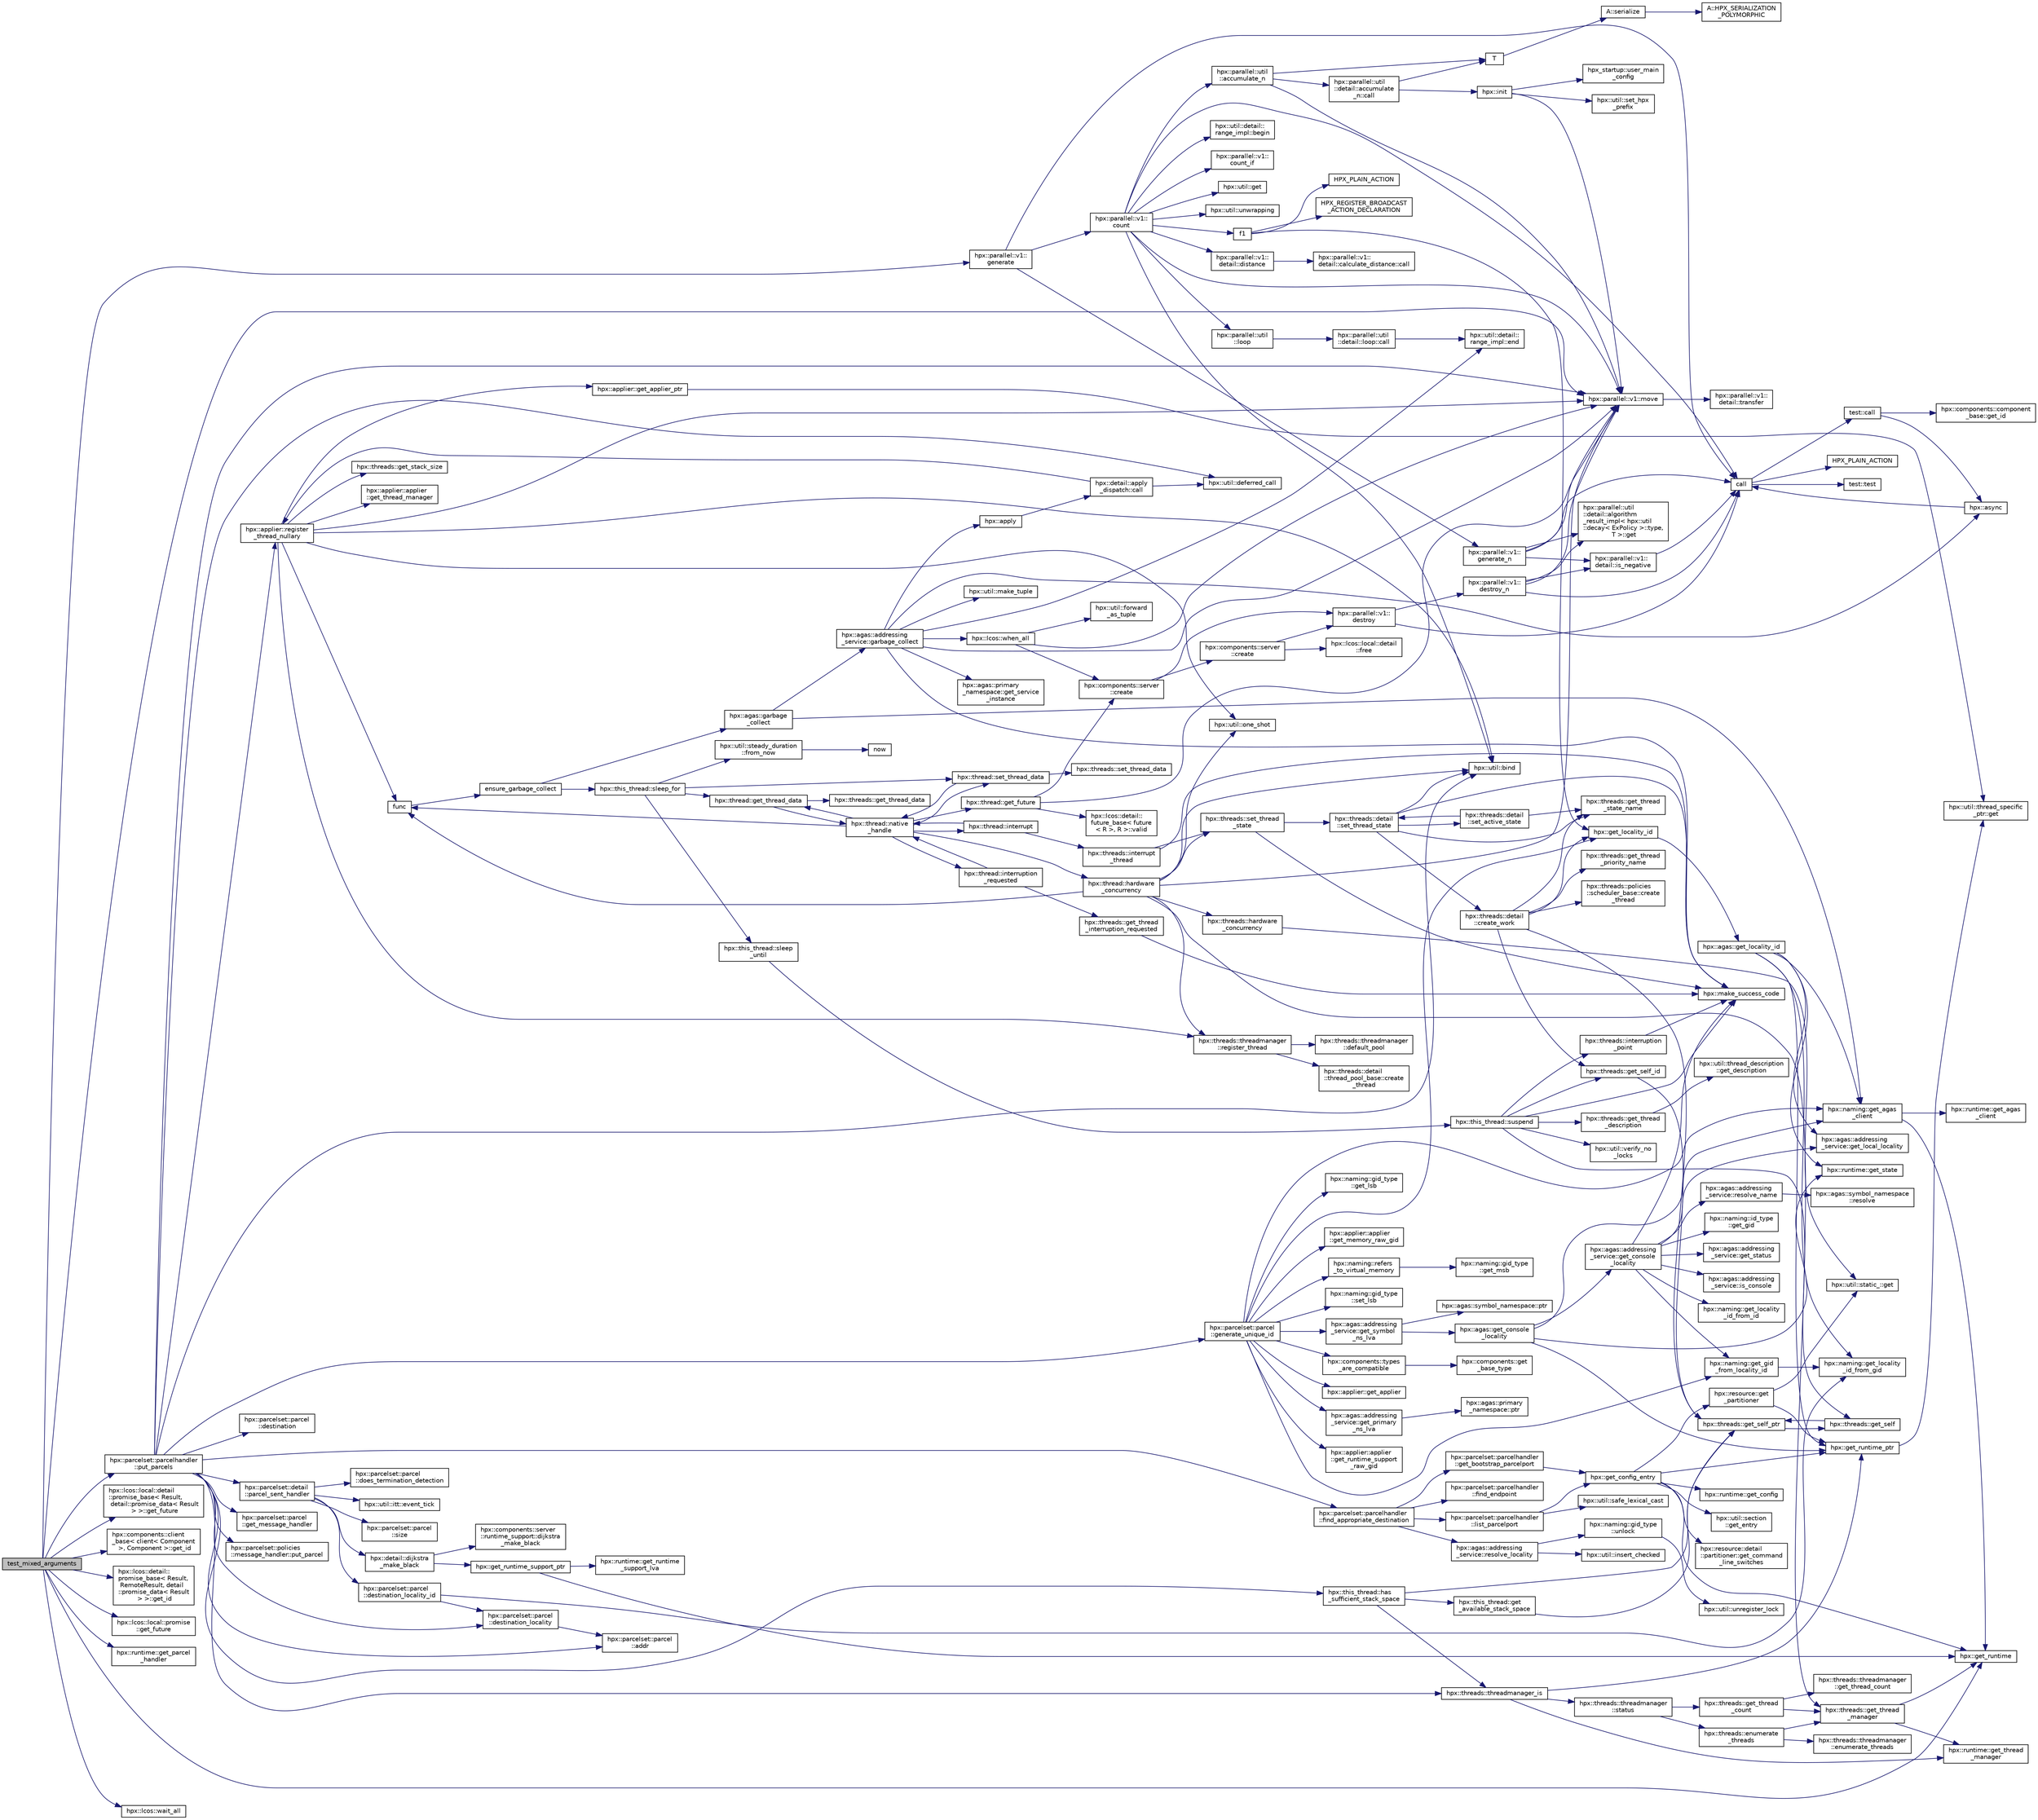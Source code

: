 digraph "test_mixed_arguments"
{
  edge [fontname="Helvetica",fontsize="10",labelfontname="Helvetica",labelfontsize="10"];
  node [fontname="Helvetica",fontsize="10",shape=record];
  rankdir="LR";
  Node399 [label="test_mixed_arguments",height=0.2,width=0.4,color="black", fillcolor="grey75", style="filled", fontcolor="black"];
  Node399 -> Node400 [color="midnightblue",fontsize="10",style="solid",fontname="Helvetica"];
  Node400 [label="hpx::parallel::v1::\lgenerate",height=0.2,width=0.4,color="black", fillcolor="white", style="filled",URL="$db/db9/namespacehpx_1_1parallel_1_1v1.html#a1f74f2be2954d6fbd8278df5fedb946a"];
  Node400 -> Node401 [color="midnightblue",fontsize="10",style="solid",fontname="Helvetica"];
  Node401 [label="hpx::parallel::v1::\lgenerate_n",height=0.2,width=0.4,color="black", fillcolor="white", style="filled",URL="$db/db9/namespacehpx_1_1parallel_1_1v1.html#a9fd6a170d9742750007e88805764ec8a"];
  Node401 -> Node402 [color="midnightblue",fontsize="10",style="solid",fontname="Helvetica"];
  Node402 [label="hpx::parallel::v1::\ldetail::is_negative",height=0.2,width=0.4,color="black", fillcolor="white", style="filled",URL="$d2/ddd/namespacehpx_1_1parallel_1_1v1_1_1detail.html#adf2e40fc4b20ad0fd442ee3118a4d527"];
  Node402 -> Node403 [color="midnightblue",fontsize="10",style="solid",fontname="Helvetica"];
  Node403 [label="call",height=0.2,width=0.4,color="black", fillcolor="white", style="filled",URL="$d2/d67/promise__1620_8cpp.html#a58357f0b82bc761e1d0b9091ed563a70"];
  Node403 -> Node404 [color="midnightblue",fontsize="10",style="solid",fontname="Helvetica"];
  Node404 [label="test::test",height=0.2,width=0.4,color="black", fillcolor="white", style="filled",URL="$d8/d89/structtest.html#ab42d5ece712d716b04cb3f686f297a26"];
  Node403 -> Node405 [color="midnightblue",fontsize="10",style="solid",fontname="Helvetica"];
  Node405 [label="HPX_PLAIN_ACTION",height=0.2,width=0.4,color="black", fillcolor="white", style="filled",URL="$d2/d67/promise__1620_8cpp.html#ab96aab827a4b1fcaf66cfe0ba83fef23"];
  Node403 -> Node406 [color="midnightblue",fontsize="10",style="solid",fontname="Helvetica"];
  Node406 [label="test::call",height=0.2,width=0.4,color="black", fillcolor="white", style="filled",URL="$d8/d89/structtest.html#aeb29e7ed6518b9426ccf1344c52620ae"];
  Node406 -> Node407 [color="midnightblue",fontsize="10",style="solid",fontname="Helvetica"];
  Node407 [label="hpx::async",height=0.2,width=0.4,color="black", fillcolor="white", style="filled",URL="$d8/d83/namespacehpx.html#acb7d8e37b73b823956ce144f9a57eaa4"];
  Node407 -> Node403 [color="midnightblue",fontsize="10",style="solid",fontname="Helvetica"];
  Node406 -> Node408 [color="midnightblue",fontsize="10",style="solid",fontname="Helvetica"];
  Node408 [label="hpx::components::component\l_base::get_id",height=0.2,width=0.4,color="black", fillcolor="white", style="filled",URL="$d2/de6/classhpx_1_1components_1_1component__base.html#a4c8fd93514039bdf01c48d66d82b19cd"];
  Node401 -> Node409 [color="midnightblue",fontsize="10",style="solid",fontname="Helvetica"];
  Node409 [label="hpx::parallel::util\l::detail::algorithm\l_result_impl\< hpx::util\l::decay\< ExPolicy \>::type,\l T \>::get",height=0.2,width=0.4,color="black", fillcolor="white", style="filled",URL="$d2/d42/structhpx_1_1parallel_1_1util_1_1detail_1_1algorithm__result__impl.html#ab5b051e8ec74eff5e0e62fd63f5d377e"];
  Node401 -> Node410 [color="midnightblue",fontsize="10",style="solid",fontname="Helvetica"];
  Node410 [label="hpx::parallel::v1::move",height=0.2,width=0.4,color="black", fillcolor="white", style="filled",URL="$db/db9/namespacehpx_1_1parallel_1_1v1.html#aa7c4ede081ce786c9d1eb1adff495cfc"];
  Node410 -> Node411 [color="midnightblue",fontsize="10",style="solid",fontname="Helvetica"];
  Node411 [label="hpx::parallel::v1::\ldetail::transfer",height=0.2,width=0.4,color="black", fillcolor="white", style="filled",URL="$d2/ddd/namespacehpx_1_1parallel_1_1v1_1_1detail.html#ab1b56a05e1885ca7cc7ffa1804dd2f3c"];
  Node401 -> Node403 [color="midnightblue",fontsize="10",style="solid",fontname="Helvetica"];
  Node400 -> Node412 [color="midnightblue",fontsize="10",style="solid",fontname="Helvetica"];
  Node412 [label="hpx::parallel::v1::\lcount",height=0.2,width=0.4,color="black", fillcolor="white", style="filled",URL="$db/db9/namespacehpx_1_1parallel_1_1v1.html#a19d058114a2bd44801aab4176b188e23"];
  Node412 -> Node413 [color="midnightblue",fontsize="10",style="solid",fontname="Helvetica"];
  Node413 [label="hpx::parallel::v1::\lcount_if",height=0.2,width=0.4,color="black", fillcolor="white", style="filled",URL="$db/db9/namespacehpx_1_1parallel_1_1v1.html#ad836ff017ec208c2d6388a9b47b05ce0"];
  Node412 -> Node414 [color="midnightblue",fontsize="10",style="solid",fontname="Helvetica"];
  Node414 [label="f1",height=0.2,width=0.4,color="black", fillcolor="white", style="filled",URL="$d8/d8b/broadcast_8cpp.html#a1751fbd41f2529b84514a9dbd767959a"];
  Node414 -> Node415 [color="midnightblue",fontsize="10",style="solid",fontname="Helvetica"];
  Node415 [label="hpx::get_locality_id",height=0.2,width=0.4,color="black", fillcolor="white", style="filled",URL="$d8/d83/namespacehpx.html#a158d7c54a657bb364c1704033010697b",tooltip="Return the number of the locality this function is being called from. "];
  Node415 -> Node416 [color="midnightblue",fontsize="10",style="solid",fontname="Helvetica"];
  Node416 [label="hpx::agas::get_locality_id",height=0.2,width=0.4,color="black", fillcolor="white", style="filled",URL="$dc/d54/namespacehpx_1_1agas.html#a491cc2ddecdf0f1a9129900caa6a4d3e"];
  Node416 -> Node417 [color="midnightblue",fontsize="10",style="solid",fontname="Helvetica"];
  Node417 [label="hpx::get_runtime_ptr",height=0.2,width=0.4,color="black", fillcolor="white", style="filled",URL="$d8/d83/namespacehpx.html#af29daf2bb3e01b4d6495a1742b6cce64"];
  Node417 -> Node418 [color="midnightblue",fontsize="10",style="solid",fontname="Helvetica"];
  Node418 [label="hpx::util::thread_specific\l_ptr::get",height=0.2,width=0.4,color="black", fillcolor="white", style="filled",URL="$d4/d4c/structhpx_1_1util_1_1thread__specific__ptr.html#a3b27d8520710478aa41d1f74206bdba9"];
  Node416 -> Node419 [color="midnightblue",fontsize="10",style="solid",fontname="Helvetica"];
  Node419 [label="hpx::runtime::get_state",height=0.2,width=0.4,color="black", fillcolor="white", style="filled",URL="$d0/d7b/classhpx_1_1runtime.html#ab405f80e060dac95d624520f38b0524c"];
  Node416 -> Node420 [color="midnightblue",fontsize="10",style="solid",fontname="Helvetica"];
  Node420 [label="hpx::naming::get_agas\l_client",height=0.2,width=0.4,color="black", fillcolor="white", style="filled",URL="$d4/dc9/namespacehpx_1_1naming.html#a0408fffd5d34b620712a801b0ae3b032"];
  Node420 -> Node421 [color="midnightblue",fontsize="10",style="solid",fontname="Helvetica"];
  Node421 [label="hpx::get_runtime",height=0.2,width=0.4,color="black", fillcolor="white", style="filled",URL="$d8/d83/namespacehpx.html#aef902cc6c7dd3b9fbadf34d1e850a070"];
  Node420 -> Node422 [color="midnightblue",fontsize="10",style="solid",fontname="Helvetica"];
  Node422 [label="hpx::runtime::get_agas\l_client",height=0.2,width=0.4,color="black", fillcolor="white", style="filled",URL="$d0/d7b/classhpx_1_1runtime.html#aeb5dddd30d6b9861669af8ad44d1a96a"];
  Node416 -> Node423 [color="midnightblue",fontsize="10",style="solid",fontname="Helvetica"];
  Node423 [label="hpx::agas::addressing\l_service::get_local_locality",height=0.2,width=0.4,color="black", fillcolor="white", style="filled",URL="$db/d58/structhpx_1_1agas_1_1addressing__service.html#ab52c19a37c2a7a006c6c15f90ad0539c"];
  Node416 -> Node424 [color="midnightblue",fontsize="10",style="solid",fontname="Helvetica"];
  Node424 [label="hpx::naming::get_locality\l_id_from_gid",height=0.2,width=0.4,color="black", fillcolor="white", style="filled",URL="$d4/dc9/namespacehpx_1_1naming.html#a7fd43037784560bd04fda9b49e33529f"];
  Node414 -> Node425 [color="midnightblue",fontsize="10",style="solid",fontname="Helvetica"];
  Node425 [label="HPX_PLAIN_ACTION",height=0.2,width=0.4,color="black", fillcolor="white", style="filled",URL="$d8/d8b/broadcast_8cpp.html#a19685a0394ce6a99351f7a679f6eeefc"];
  Node414 -> Node426 [color="midnightblue",fontsize="10",style="solid",fontname="Helvetica"];
  Node426 [label="HPX_REGISTER_BROADCAST\l_ACTION_DECLARATION",height=0.2,width=0.4,color="black", fillcolor="white", style="filled",URL="$d7/d38/addressing__service_8cpp.html#a573d764d9cb34eec46a4bdffcf07875f"];
  Node412 -> Node427 [color="midnightblue",fontsize="10",style="solid",fontname="Helvetica"];
  Node427 [label="hpx::parallel::util\l::loop",height=0.2,width=0.4,color="black", fillcolor="white", style="filled",URL="$df/dc6/namespacehpx_1_1parallel_1_1util.html#a3f434e00f42929aac85debb8c5782213"];
  Node427 -> Node428 [color="midnightblue",fontsize="10",style="solid",fontname="Helvetica"];
  Node428 [label="hpx::parallel::util\l::detail::loop::call",height=0.2,width=0.4,color="black", fillcolor="white", style="filled",URL="$da/d06/structhpx_1_1parallel_1_1util_1_1detail_1_1loop.html#a5c5e8dbda782f09cdb7bc2509e3bf09e"];
  Node428 -> Node429 [color="midnightblue",fontsize="10",style="solid",fontname="Helvetica"];
  Node429 [label="hpx::util::detail::\lrange_impl::end",height=0.2,width=0.4,color="black", fillcolor="white", style="filled",URL="$d4/d4a/namespacehpx_1_1util_1_1detail_1_1range__impl.html#afb2ea48b0902f52ee4d8b764807b4316"];
  Node412 -> Node430 [color="midnightblue",fontsize="10",style="solid",fontname="Helvetica"];
  Node430 [label="hpx::util::bind",height=0.2,width=0.4,color="black", fillcolor="white", style="filled",URL="$df/dad/namespacehpx_1_1util.html#ad844caedf82a0173d6909d910c3e48c6"];
  Node412 -> Node410 [color="midnightblue",fontsize="10",style="solid",fontname="Helvetica"];
  Node412 -> Node431 [color="midnightblue",fontsize="10",style="solid",fontname="Helvetica"];
  Node431 [label="hpx::util::get",height=0.2,width=0.4,color="black", fillcolor="white", style="filled",URL="$df/dad/namespacehpx_1_1util.html#a5cbd3c41f03f4d4acaedaa4777e3cc02"];
  Node412 -> Node403 [color="midnightblue",fontsize="10",style="solid",fontname="Helvetica"];
  Node412 -> Node432 [color="midnightblue",fontsize="10",style="solid",fontname="Helvetica"];
  Node432 [label="hpx::parallel::v1::\ldetail::distance",height=0.2,width=0.4,color="black", fillcolor="white", style="filled",URL="$d2/ddd/namespacehpx_1_1parallel_1_1v1_1_1detail.html#a6bea3c6a5f470cad11f27ee6bab4a33f"];
  Node432 -> Node433 [color="midnightblue",fontsize="10",style="solid",fontname="Helvetica"];
  Node433 [label="hpx::parallel::v1::\ldetail::calculate_distance::call",height=0.2,width=0.4,color="black", fillcolor="white", style="filled",URL="$db/dfa/structhpx_1_1parallel_1_1v1_1_1detail_1_1calculate__distance.html#a950a6627830a7d019ac0e734b0a447bf"];
  Node412 -> Node434 [color="midnightblue",fontsize="10",style="solid",fontname="Helvetica"];
  Node434 [label="hpx::util::unwrapping",height=0.2,width=0.4,color="black", fillcolor="white", style="filled",URL="$df/dad/namespacehpx_1_1util.html#a7529d9ac687684c33403cdd1f9cef8e4"];
  Node412 -> Node435 [color="midnightblue",fontsize="10",style="solid",fontname="Helvetica"];
  Node435 [label="hpx::parallel::util\l::accumulate_n",height=0.2,width=0.4,color="black", fillcolor="white", style="filled",URL="$df/dc6/namespacehpx_1_1parallel_1_1util.html#af19f9a2722f97c2247ea5d0dbb5e2d25"];
  Node435 -> Node436 [color="midnightblue",fontsize="10",style="solid",fontname="Helvetica"];
  Node436 [label="hpx::parallel::util\l::detail::accumulate\l_n::call",height=0.2,width=0.4,color="black", fillcolor="white", style="filled",URL="$d8/d3b/structhpx_1_1parallel_1_1util_1_1detail_1_1accumulate__n.html#a765aceb8ab313fc92f7c4aaf70ccca8f"];
  Node436 -> Node437 [color="midnightblue",fontsize="10",style="solid",fontname="Helvetica"];
  Node437 [label="hpx::init",height=0.2,width=0.4,color="black", fillcolor="white", style="filled",URL="$d8/d83/namespacehpx.html#a3c694ea960b47c56b33351ba16e3d76b",tooltip="Main entry point for launching the HPX runtime system. "];
  Node437 -> Node438 [color="midnightblue",fontsize="10",style="solid",fontname="Helvetica"];
  Node438 [label="hpx::util::set_hpx\l_prefix",height=0.2,width=0.4,color="black", fillcolor="white", style="filled",URL="$df/dad/namespacehpx_1_1util.html#ae40a23c1ba0a48d9304dcf717a95793e"];
  Node437 -> Node439 [color="midnightblue",fontsize="10",style="solid",fontname="Helvetica"];
  Node439 [label="hpx_startup::user_main\l_config",height=0.2,width=0.4,color="black", fillcolor="white", style="filled",URL="$d3/dd2/namespacehpx__startup.html#aaac571d88bd3912a4225a23eb3261637"];
  Node437 -> Node410 [color="midnightblue",fontsize="10",style="solid",fontname="Helvetica"];
  Node436 -> Node440 [color="midnightblue",fontsize="10",style="solid",fontname="Helvetica"];
  Node440 [label="T",height=0.2,width=0.4,color="black", fillcolor="white", style="filled",URL="$db/d33/polymorphic__semiintrusive__template_8cpp.html#ad187658f9cb91c1312b39ae7e896f1ea"];
  Node440 -> Node441 [color="midnightblue",fontsize="10",style="solid",fontname="Helvetica"];
  Node441 [label="A::serialize",height=0.2,width=0.4,color="black", fillcolor="white", style="filled",URL="$d7/da0/struct_a.html#a5f5c287cf471e274ed9dda0da1592212"];
  Node441 -> Node442 [color="midnightblue",fontsize="10",style="solid",fontname="Helvetica"];
  Node442 [label="A::HPX_SERIALIZATION\l_POLYMORPHIC",height=0.2,width=0.4,color="black", fillcolor="white", style="filled",URL="$d7/da0/struct_a.html#ada978cc156cebbafddb1f3aa4c01918c"];
  Node435 -> Node410 [color="midnightblue",fontsize="10",style="solid",fontname="Helvetica"];
  Node435 -> Node440 [color="midnightblue",fontsize="10",style="solid",fontname="Helvetica"];
  Node412 -> Node443 [color="midnightblue",fontsize="10",style="solid",fontname="Helvetica"];
  Node443 [label="hpx::util::detail::\lrange_impl::begin",height=0.2,width=0.4,color="black", fillcolor="white", style="filled",URL="$d4/d4a/namespacehpx_1_1util_1_1detail_1_1range__impl.html#a31e165df2b865cdd961f35ce938db41a"];
  Node400 -> Node403 [color="midnightblue",fontsize="10",style="solid",fontname="Helvetica"];
  Node399 -> Node444 [color="midnightblue",fontsize="10",style="solid",fontname="Helvetica"];
  Node444 [label="hpx::lcos::local::detail\l::promise_base\< Result,\l detail::promise_data\< Result\l \> \>::get_future",height=0.2,width=0.4,color="black", fillcolor="white", style="filled",URL="$d5/da1/classhpx_1_1lcos_1_1local_1_1detail_1_1promise__base.html#a941a7057c3296a4c06ecbbb5032146a2"];
  Node399 -> Node445 [color="midnightblue",fontsize="10",style="solid",fontname="Helvetica"];
  Node445 [label="hpx::components::client\l_base\< client\< Component\l \>, Component \>::get_id",height=0.2,width=0.4,color="black", fillcolor="white", style="filled",URL="$d9/dad/classhpx_1_1components_1_1client__base.html#a0cdfe4b8fed578eb1ce34222c0f07b03"];
  Node399 -> Node446 [color="midnightblue",fontsize="10",style="solid",fontname="Helvetica"];
  Node446 [label="hpx::lcos::detail::\lpromise_base\< Result,\l RemoteResult, detail\l::promise_data\< Result\l \> \>::get_id",height=0.2,width=0.4,color="black", fillcolor="white", style="filled",URL="$d4/def/classhpx_1_1lcos_1_1detail_1_1promise__base.html#a2517464a9b53f71a7531c5cf75323ef5"];
  Node399 -> Node447 [color="midnightblue",fontsize="10",style="solid",fontname="Helvetica"];
  Node447 [label="hpx::lcos::local::promise\l::get_future",height=0.2,width=0.4,color="black", fillcolor="white", style="filled",URL="$d6/de4/classhpx_1_1lcos_1_1local_1_1promise.html#aee94596c23f090f136cf9a4d4838f44b"];
  Node399 -> Node410 [color="midnightblue",fontsize="10",style="solid",fontname="Helvetica"];
  Node399 -> Node421 [color="midnightblue",fontsize="10",style="solid",fontname="Helvetica"];
  Node399 -> Node448 [color="midnightblue",fontsize="10",style="solid",fontname="Helvetica"];
  Node448 [label="hpx::runtime::get_parcel\l_handler",height=0.2,width=0.4,color="black", fillcolor="white", style="filled",URL="$d0/d7b/classhpx_1_1runtime.html#aa3997c2fc929d3bb84bcb100b4b66e8d"];
  Node399 -> Node449 [color="midnightblue",fontsize="10",style="solid",fontname="Helvetica"];
  Node449 [label="hpx::parcelset::parcelhandler\l::put_parcels",height=0.2,width=0.4,color="black", fillcolor="white", style="filled",URL="$d4/d2f/classhpx_1_1parcelset_1_1parcelhandler.html#a32ef958ef057a82fe01c70df5da51c6a"];
  Node449 -> Node450 [color="midnightblue",fontsize="10",style="solid",fontname="Helvetica"];
  Node450 [label="hpx::this_thread::has\l_sufficient_stack_space",height=0.2,width=0.4,color="black", fillcolor="white", style="filled",URL="$d9/d52/namespacehpx_1_1this__thread.html#a84fe264361690c8b1a88964b8ebd4427"];
  Node450 -> Node451 [color="midnightblue",fontsize="10",style="solid",fontname="Helvetica"];
  Node451 [label="hpx::threads::get_self_ptr",height=0.2,width=0.4,color="black", fillcolor="white", style="filled",URL="$d7/d28/namespacehpx_1_1threads.html#a22877ae347ad884cde3a51397dad6c53"];
  Node451 -> Node452 [color="midnightblue",fontsize="10",style="solid",fontname="Helvetica"];
  Node452 [label="hpx::threads::get_self",height=0.2,width=0.4,color="black", fillcolor="white", style="filled",URL="$d7/d28/namespacehpx_1_1threads.html#a07daf4d6d29233f20d66d41ab7b5b8e8"];
  Node452 -> Node451 [color="midnightblue",fontsize="10",style="solid",fontname="Helvetica"];
  Node450 -> Node453 [color="midnightblue",fontsize="10",style="solid",fontname="Helvetica"];
  Node453 [label="hpx::this_thread::get\l_available_stack_space",height=0.2,width=0.4,color="black", fillcolor="white", style="filled",URL="$d9/d52/namespacehpx_1_1this__thread.html#a1d6a6513eb9f9da7e9dc28da7fb198ef"];
  Node453 -> Node451 [color="midnightblue",fontsize="10",style="solid",fontname="Helvetica"];
  Node450 -> Node454 [color="midnightblue",fontsize="10",style="solid",fontname="Helvetica"];
  Node454 [label="hpx::threads::threadmanager_is",height=0.2,width=0.4,color="black", fillcolor="white", style="filled",URL="$d7/d28/namespacehpx_1_1threads.html#a79ebd37a6bd090d20a14cc85df4b6f73"];
  Node454 -> Node417 [color="midnightblue",fontsize="10",style="solid",fontname="Helvetica"];
  Node454 -> Node455 [color="midnightblue",fontsize="10",style="solid",fontname="Helvetica"];
  Node455 [label="hpx::runtime::get_thread\l_manager",height=0.2,width=0.4,color="black", fillcolor="white", style="filled",URL="$d0/d7b/classhpx_1_1runtime.html#a865b12d57fcd44a8d3dda3e35414f563"];
  Node454 -> Node456 [color="midnightblue",fontsize="10",style="solid",fontname="Helvetica"];
  Node456 [label="hpx::threads::threadmanager\l::status",height=0.2,width=0.4,color="black", fillcolor="white", style="filled",URL="$d5/daa/classhpx_1_1threads_1_1threadmanager.html#ad356526186c9d3ebfd1677bea135141c",tooltip="Return whether the thread manager is still running This returns the \"minimal state\", i.e. the state of the least advanced thread pool. "];
  Node456 -> Node457 [color="midnightblue",fontsize="10",style="solid",fontname="Helvetica"];
  Node457 [label="hpx::threads::get_thread\l_count",height=0.2,width=0.4,color="black", fillcolor="white", style="filled",URL="$d7/d28/namespacehpx_1_1threads.html#ae2b675b9517381442c7201c041033680"];
  Node457 -> Node458 [color="midnightblue",fontsize="10",style="solid",fontname="Helvetica"];
  Node458 [label="hpx::threads::get_thread\l_manager",height=0.2,width=0.4,color="black", fillcolor="white", style="filled",URL="$d7/d28/namespacehpx_1_1threads.html#a076973c3a53beadde7d967e22c4f6cce"];
  Node458 -> Node421 [color="midnightblue",fontsize="10",style="solid",fontname="Helvetica"];
  Node458 -> Node455 [color="midnightblue",fontsize="10",style="solid",fontname="Helvetica"];
  Node457 -> Node459 [color="midnightblue",fontsize="10",style="solid",fontname="Helvetica"];
  Node459 [label="hpx::threads::threadmanager\l::get_thread_count",height=0.2,width=0.4,color="black", fillcolor="white", style="filled",URL="$d5/daa/classhpx_1_1threads_1_1threadmanager.html#a99c0004e6ed0e91a033720b7f52ab5b8",tooltip="return the number of HPX-threads with the given state "];
  Node456 -> Node460 [color="midnightblue",fontsize="10",style="solid",fontname="Helvetica"];
  Node460 [label="hpx::threads::enumerate\l_threads",height=0.2,width=0.4,color="black", fillcolor="white", style="filled",URL="$d7/d28/namespacehpx_1_1threads.html#a5dd2cea272f81a19d4f61470851a29cf"];
  Node460 -> Node458 [color="midnightblue",fontsize="10",style="solid",fontname="Helvetica"];
  Node460 -> Node461 [color="midnightblue",fontsize="10",style="solid",fontname="Helvetica"];
  Node461 [label="hpx::threads::threadmanager\l::enumerate_threads",height=0.2,width=0.4,color="black", fillcolor="white", style="filled",URL="$d5/daa/classhpx_1_1threads_1_1threadmanager.html#a8cdd7f11e2411b7943e10fb628aab40a"];
  Node449 -> Node454 [color="midnightblue",fontsize="10",style="solid",fontname="Helvetica"];
  Node449 -> Node462 [color="midnightblue",fontsize="10",style="solid",fontname="Helvetica"];
  Node462 [label="hpx::applier::register\l_thread_nullary",height=0.2,width=0.4,color="black", fillcolor="white", style="filled",URL="$d8/dcb/namespacehpx_1_1applier.html#a401cd1145927e58d74d1eb52aaccd936"];
  Node462 -> Node463 [color="midnightblue",fontsize="10",style="solid",fontname="Helvetica"];
  Node463 [label="hpx::applier::get_applier_ptr",height=0.2,width=0.4,color="black", fillcolor="white", style="filled",URL="$d8/dcb/namespacehpx_1_1applier.html#a617483cf2b77ad3a0aa428ade7b35299"];
  Node463 -> Node418 [color="midnightblue",fontsize="10",style="solid",fontname="Helvetica"];
  Node462 -> Node464 [color="midnightblue",fontsize="10",style="solid",fontname="Helvetica"];
  Node464 [label="func",height=0.2,width=0.4,color="black", fillcolor="white", style="filled",URL="$d8/dfd/id__type__ref__counting__1032_8cpp.html#ab811b86ea5107ffb3351fcaa29d2c652"];
  Node464 -> Node465 [color="midnightblue",fontsize="10",style="solid",fontname="Helvetica"];
  Node465 [label="ensure_garbage_collect",height=0.2,width=0.4,color="black", fillcolor="white", style="filled",URL="$d8/dfd/id__type__ref__counting__1032_8cpp.html#a5264b94bf7c262ac0e521fb290d476d5"];
  Node465 -> Node466 [color="midnightblue",fontsize="10",style="solid",fontname="Helvetica"];
  Node466 [label="hpx::this_thread::sleep_for",height=0.2,width=0.4,color="black", fillcolor="white", style="filled",URL="$d9/d52/namespacehpx_1_1this__thread.html#afc042a5a5fa52eef2d1d177a343435cf"];
  Node466 -> Node467 [color="midnightblue",fontsize="10",style="solid",fontname="Helvetica"];
  Node467 [label="hpx::this_thread::sleep\l_until",height=0.2,width=0.4,color="black", fillcolor="white", style="filled",URL="$d9/d52/namespacehpx_1_1this__thread.html#ae12a853980115b23ff0ab8ca06622658"];
  Node467 -> Node468 [color="midnightblue",fontsize="10",style="solid",fontname="Helvetica"];
  Node468 [label="hpx::this_thread::suspend",height=0.2,width=0.4,color="black", fillcolor="white", style="filled",URL="$d9/d52/namespacehpx_1_1this__thread.html#aca220026fb3014c0881d129fe31c0073"];
  Node468 -> Node452 [color="midnightblue",fontsize="10",style="solid",fontname="Helvetica"];
  Node468 -> Node469 [color="midnightblue",fontsize="10",style="solid",fontname="Helvetica"];
  Node469 [label="hpx::threads::get_self_id",height=0.2,width=0.4,color="black", fillcolor="white", style="filled",URL="$d7/d28/namespacehpx_1_1threads.html#afafe0f900b9fac3d4ed3c747625c1cfe"];
  Node469 -> Node451 [color="midnightblue",fontsize="10",style="solid",fontname="Helvetica"];
  Node468 -> Node470 [color="midnightblue",fontsize="10",style="solid",fontname="Helvetica"];
  Node470 [label="hpx::threads::interruption\l_point",height=0.2,width=0.4,color="black", fillcolor="white", style="filled",URL="$d7/d28/namespacehpx_1_1threads.html#ada6ec56a12b050707311d8c628089059"];
  Node470 -> Node471 [color="midnightblue",fontsize="10",style="solid",fontname="Helvetica"];
  Node471 [label="hpx::make_success_code",height=0.2,width=0.4,color="black", fillcolor="white", style="filled",URL="$d8/d83/namespacehpx.html#a0e8512a8f49e2a6c8185061181419d8f",tooltip="Returns error_code(hpx::success, \"success\", mode). "];
  Node468 -> Node472 [color="midnightblue",fontsize="10",style="solid",fontname="Helvetica"];
  Node472 [label="hpx::util::verify_no\l_locks",height=0.2,width=0.4,color="black", fillcolor="white", style="filled",URL="$df/dad/namespacehpx_1_1util.html#ae0e1837ee6f09b79b26c2e788d2e9fc9"];
  Node468 -> Node473 [color="midnightblue",fontsize="10",style="solid",fontname="Helvetica"];
  Node473 [label="hpx::threads::get_thread\l_description",height=0.2,width=0.4,color="black", fillcolor="white", style="filled",URL="$d7/d28/namespacehpx_1_1threads.html#a42fc18a7a680f4e8bc633a4b4c956701"];
  Node473 -> Node474 [color="midnightblue",fontsize="10",style="solid",fontname="Helvetica"];
  Node474 [label="hpx::util::thread_description\l::get_description",height=0.2,width=0.4,color="black", fillcolor="white", style="filled",URL="$df/d9e/structhpx_1_1util_1_1thread__description.html#a8c834e14eca6eb228188022577f9f952"];
  Node468 -> Node471 [color="midnightblue",fontsize="10",style="solid",fontname="Helvetica"];
  Node466 -> Node475 [color="midnightblue",fontsize="10",style="solid",fontname="Helvetica"];
  Node475 [label="hpx::util::steady_duration\l::from_now",height=0.2,width=0.4,color="black", fillcolor="white", style="filled",URL="$d9/d4f/classhpx_1_1util_1_1steady__duration.html#a0132206d767cd0f7395507b40111a153"];
  Node475 -> Node476 [color="midnightblue",fontsize="10",style="solid",fontname="Helvetica"];
  Node476 [label="now",height=0.2,width=0.4,color="black", fillcolor="white", style="filled",URL="$de/db3/1d__stencil__1__omp_8cpp.html#a89e9667753dccfac455bd37a7a3a7b16"];
  Node466 -> Node477 [color="midnightblue",fontsize="10",style="solid",fontname="Helvetica"];
  Node477 [label="hpx::thread::get_thread_data",height=0.2,width=0.4,color="black", fillcolor="white", style="filled",URL="$de/d9b/classhpx_1_1thread.html#a4535ef82cec3b953d2c941d20e3e3904"];
  Node477 -> Node478 [color="midnightblue",fontsize="10",style="solid",fontname="Helvetica"];
  Node478 [label="hpx::threads::get_thread_data",height=0.2,width=0.4,color="black", fillcolor="white", style="filled",URL="$d7/d28/namespacehpx_1_1threads.html#a8737931ff6303807225f735b2b384ae4"];
  Node477 -> Node479 [color="midnightblue",fontsize="10",style="solid",fontname="Helvetica"];
  Node479 [label="hpx::thread::native\l_handle",height=0.2,width=0.4,color="black", fillcolor="white", style="filled",URL="$de/d9b/classhpx_1_1thread.html#acf48190d264ab64c1c4ec99d0b421b5a"];
  Node479 -> Node480 [color="midnightblue",fontsize="10",style="solid",fontname="Helvetica"];
  Node480 [label="hpx::thread::hardware\l_concurrency",height=0.2,width=0.4,color="black", fillcolor="white", style="filled",URL="$de/d9b/classhpx_1_1thread.html#a8e4fff210e02485ba493bc3a2a956c03"];
  Node480 -> Node481 [color="midnightblue",fontsize="10",style="solid",fontname="Helvetica"];
  Node481 [label="hpx::threads::hardware\l_concurrency",height=0.2,width=0.4,color="black", fillcolor="white", style="filled",URL="$d7/d28/namespacehpx_1_1threads.html#aa8752a235478d2ad7b5ac467b63ab527"];
  Node481 -> Node482 [color="midnightblue",fontsize="10",style="solid",fontname="Helvetica"];
  Node482 [label="hpx::util::static_::get",height=0.2,width=0.4,color="black", fillcolor="white", style="filled",URL="$d3/dbb/structhpx_1_1util_1_1static__.html#a2967c633948a3bf17a3b5405ef5a8318"];
  Node480 -> Node464 [color="midnightblue",fontsize="10",style="solid",fontname="Helvetica"];
  Node480 -> Node430 [color="midnightblue",fontsize="10",style="solid",fontname="Helvetica"];
  Node480 -> Node483 [color="midnightblue",fontsize="10",style="solid",fontname="Helvetica"];
  Node483 [label="hpx::util::one_shot",height=0.2,width=0.4,color="black", fillcolor="white", style="filled",URL="$df/dad/namespacehpx_1_1util.html#a273e61be42a72415291e0ec0a4f28c7a"];
  Node480 -> Node410 [color="midnightblue",fontsize="10",style="solid",fontname="Helvetica"];
  Node480 -> Node458 [color="midnightblue",fontsize="10",style="solid",fontname="Helvetica"];
  Node480 -> Node484 [color="midnightblue",fontsize="10",style="solid",fontname="Helvetica"];
  Node484 [label="hpx::threads::threadmanager\l::register_thread",height=0.2,width=0.4,color="black", fillcolor="white", style="filled",URL="$d5/daa/classhpx_1_1threads_1_1threadmanager.html#a7f79c7578e08a60ca45eb276ce8133d8"];
  Node484 -> Node485 [color="midnightblue",fontsize="10",style="solid",fontname="Helvetica"];
  Node485 [label="hpx::threads::threadmanager\l::default_pool",height=0.2,width=0.4,color="black", fillcolor="white", style="filled",URL="$d5/daa/classhpx_1_1threads_1_1threadmanager.html#a851f067d03b5dd1c5e6a9a6a841e05df"];
  Node484 -> Node486 [color="midnightblue",fontsize="10",style="solid",fontname="Helvetica"];
  Node486 [label="hpx::threads::detail\l::thread_pool_base::create\l_thread",height=0.2,width=0.4,color="black", fillcolor="white", style="filled",URL="$de/dae/classhpx_1_1threads_1_1detail_1_1thread__pool__base.html#ad35d3779eef6f4528e62a26d71b34b34"];
  Node480 -> Node487 [color="midnightblue",fontsize="10",style="solid",fontname="Helvetica"];
  Node487 [label="hpx::threads::set_thread\l_state",height=0.2,width=0.4,color="black", fillcolor="white", style="filled",URL="$d7/d28/namespacehpx_1_1threads.html#ac0690ad16ad778bcc79dcd727cc33025",tooltip="Set the thread state of the thread referenced by the thread_id id. "];
  Node487 -> Node471 [color="midnightblue",fontsize="10",style="solid",fontname="Helvetica"];
  Node487 -> Node488 [color="midnightblue",fontsize="10",style="solid",fontname="Helvetica"];
  Node488 [label="hpx::threads::detail\l::set_thread_state",height=0.2,width=0.4,color="black", fillcolor="white", style="filled",URL="$d2/dd1/namespacehpx_1_1threads_1_1detail.html#af85ddc854c4a149bf1738eb1b111b9ab"];
  Node488 -> Node489 [color="midnightblue",fontsize="10",style="solid",fontname="Helvetica"];
  Node489 [label="hpx::threads::get_thread\l_state_name",height=0.2,width=0.4,color="black", fillcolor="white", style="filled",URL="$d7/d28/namespacehpx_1_1threads.html#a26f91ea8d2195f165c033241c5cd11db"];
  Node488 -> Node471 [color="midnightblue",fontsize="10",style="solid",fontname="Helvetica"];
  Node488 -> Node430 [color="midnightblue",fontsize="10",style="solid",fontname="Helvetica"];
  Node488 -> Node490 [color="midnightblue",fontsize="10",style="solid",fontname="Helvetica"];
  Node490 [label="hpx::threads::detail\l::set_active_state",height=0.2,width=0.4,color="black", fillcolor="white", style="filled",URL="$d2/dd1/namespacehpx_1_1threads_1_1detail.html#a45884a5bf04ad66a4f259231a3947e76"];
  Node490 -> Node489 [color="midnightblue",fontsize="10",style="solid",fontname="Helvetica"];
  Node490 -> Node488 [color="midnightblue",fontsize="10",style="solid",fontname="Helvetica"];
  Node488 -> Node491 [color="midnightblue",fontsize="10",style="solid",fontname="Helvetica"];
  Node491 [label="hpx::threads::detail\l::create_work",height=0.2,width=0.4,color="black", fillcolor="white", style="filled",URL="$d2/dd1/namespacehpx_1_1threads_1_1detail.html#ae22384a3c1b1a1940032fad068fb54b1"];
  Node491 -> Node489 [color="midnightblue",fontsize="10",style="solid",fontname="Helvetica"];
  Node491 -> Node492 [color="midnightblue",fontsize="10",style="solid",fontname="Helvetica"];
  Node492 [label="hpx::threads::get_thread\l_priority_name",height=0.2,width=0.4,color="black", fillcolor="white", style="filled",URL="$d7/d28/namespacehpx_1_1threads.html#a9c6b2fec0c1cf5b06ff83ce756ca6d42"];
  Node491 -> Node451 [color="midnightblue",fontsize="10",style="solid",fontname="Helvetica"];
  Node491 -> Node469 [color="midnightblue",fontsize="10",style="solid",fontname="Helvetica"];
  Node491 -> Node415 [color="midnightblue",fontsize="10",style="solid",fontname="Helvetica"];
  Node491 -> Node493 [color="midnightblue",fontsize="10",style="solid",fontname="Helvetica"];
  Node493 [label="hpx::threads::policies\l::scheduler_base::create\l_thread",height=0.2,width=0.4,color="black", fillcolor="white", style="filled",URL="$dd/d7e/structhpx_1_1threads_1_1policies_1_1scheduler__base.html#ad3b05cd7f363cc8e8410ce368c3794e0"];
  Node479 -> Node494 [color="midnightblue",fontsize="10",style="solid",fontname="Helvetica"];
  Node494 [label="hpx::thread::interrupt",height=0.2,width=0.4,color="black", fillcolor="white", style="filled",URL="$de/d9b/classhpx_1_1thread.html#ac34d0d033aa743c476a79dbc2e1a8a39"];
  Node494 -> Node495 [color="midnightblue",fontsize="10",style="solid",fontname="Helvetica"];
  Node495 [label="hpx::threads::interrupt\l_thread",height=0.2,width=0.4,color="black", fillcolor="white", style="filled",URL="$d7/d28/namespacehpx_1_1threads.html#a6bdda1a2aab61b9b13d274b5155d7e73"];
  Node495 -> Node471 [color="midnightblue",fontsize="10",style="solid",fontname="Helvetica"];
  Node495 -> Node487 [color="midnightblue",fontsize="10",style="solid",fontname="Helvetica"];
  Node494 -> Node479 [color="midnightblue",fontsize="10",style="solid",fontname="Helvetica"];
  Node479 -> Node496 [color="midnightblue",fontsize="10",style="solid",fontname="Helvetica"];
  Node496 [label="hpx::thread::interruption\l_requested",height=0.2,width=0.4,color="black", fillcolor="white", style="filled",URL="$de/d9b/classhpx_1_1thread.html#a33276bb4c20bbb0b1978944e18ef71b8"];
  Node496 -> Node497 [color="midnightblue",fontsize="10",style="solid",fontname="Helvetica"];
  Node497 [label="hpx::threads::get_thread\l_interruption_requested",height=0.2,width=0.4,color="black", fillcolor="white", style="filled",URL="$d7/d28/namespacehpx_1_1threads.html#ae64a7fdb8b5c8bac7be0c8282672a03b"];
  Node497 -> Node471 [color="midnightblue",fontsize="10",style="solid",fontname="Helvetica"];
  Node496 -> Node479 [color="midnightblue",fontsize="10",style="solid",fontname="Helvetica"];
  Node479 -> Node498 [color="midnightblue",fontsize="10",style="solid",fontname="Helvetica"];
  Node498 [label="hpx::thread::get_future",height=0.2,width=0.4,color="black", fillcolor="white", style="filled",URL="$de/d9b/classhpx_1_1thread.html#a87fdb0d8da826366fc190ed224900a64"];
  Node498 -> Node499 [color="midnightblue",fontsize="10",style="solid",fontname="Helvetica"];
  Node499 [label="hpx::lcos::detail::\lfuture_base\< future\l\< R \>, R \>::valid",height=0.2,width=0.4,color="black", fillcolor="white", style="filled",URL="$d5/dd7/classhpx_1_1lcos_1_1detail_1_1future__base.html#aaf7beb7374815614363033bd96573e75"];
  Node498 -> Node500 [color="midnightblue",fontsize="10",style="solid",fontname="Helvetica"];
  Node500 [label="hpx::components::server\l::create",height=0.2,width=0.4,color="black", fillcolor="white", style="filled",URL="$d2/da2/namespacehpx_1_1components_1_1server.html#ac776c89f3d68ceb910e8cee9fa937ab4",tooltip="Create arrays of components using their default constructor. "];
  Node500 -> Node501 [color="midnightblue",fontsize="10",style="solid",fontname="Helvetica"];
  Node501 [label="hpx::components::server\l::create",height=0.2,width=0.4,color="black", fillcolor="white", style="filled",URL="$d2/da2/namespacehpx_1_1components_1_1server.html#a77d26de181c97b444565e230577981bd"];
  Node501 -> Node502 [color="midnightblue",fontsize="10",style="solid",fontname="Helvetica"];
  Node502 [label="hpx::lcos::local::detail\l::free",height=0.2,width=0.4,color="black", fillcolor="white", style="filled",URL="$d4/dcb/namespacehpx_1_1lcos_1_1local_1_1detail.html#a55a940f019734e9bb045dc123cd80e48"];
  Node501 -> Node503 [color="midnightblue",fontsize="10",style="solid",fontname="Helvetica"];
  Node503 [label="hpx::parallel::v1::\ldestroy",height=0.2,width=0.4,color="black", fillcolor="white", style="filled",URL="$db/db9/namespacehpx_1_1parallel_1_1v1.html#acf303558375048e8a7cc9a2c2e09477f"];
  Node503 -> Node403 [color="midnightblue",fontsize="10",style="solid",fontname="Helvetica"];
  Node503 -> Node504 [color="midnightblue",fontsize="10",style="solid",fontname="Helvetica"];
  Node504 [label="hpx::parallel::v1::\ldestroy_n",height=0.2,width=0.4,color="black", fillcolor="white", style="filled",URL="$db/db9/namespacehpx_1_1parallel_1_1v1.html#a71d0691132a300690163f5636bcd5bd3"];
  Node504 -> Node402 [color="midnightblue",fontsize="10",style="solid",fontname="Helvetica"];
  Node504 -> Node409 [color="midnightblue",fontsize="10",style="solid",fontname="Helvetica"];
  Node504 -> Node410 [color="midnightblue",fontsize="10",style="solid",fontname="Helvetica"];
  Node504 -> Node403 [color="midnightblue",fontsize="10",style="solid",fontname="Helvetica"];
  Node500 -> Node503 [color="midnightblue",fontsize="10",style="solid",fontname="Helvetica"];
  Node498 -> Node410 [color="midnightblue",fontsize="10",style="solid",fontname="Helvetica"];
  Node479 -> Node477 [color="midnightblue",fontsize="10",style="solid",fontname="Helvetica"];
  Node479 -> Node505 [color="midnightblue",fontsize="10",style="solid",fontname="Helvetica"];
  Node505 [label="hpx::thread::set_thread_data",height=0.2,width=0.4,color="black", fillcolor="white", style="filled",URL="$de/d9b/classhpx_1_1thread.html#a7317a3cf5251f3b33c990449570d4cea"];
  Node505 -> Node506 [color="midnightblue",fontsize="10",style="solid",fontname="Helvetica"];
  Node506 [label="hpx::threads::set_thread_data",height=0.2,width=0.4,color="black", fillcolor="white", style="filled",URL="$d7/d28/namespacehpx_1_1threads.html#a00a625acc149fce3ae38e4340454acf7"];
  Node505 -> Node479 [color="midnightblue",fontsize="10",style="solid",fontname="Helvetica"];
  Node479 -> Node464 [color="midnightblue",fontsize="10",style="solid",fontname="Helvetica"];
  Node466 -> Node505 [color="midnightblue",fontsize="10",style="solid",fontname="Helvetica"];
  Node465 -> Node507 [color="midnightblue",fontsize="10",style="solid",fontname="Helvetica"];
  Node507 [label="hpx::agas::garbage\l_collect",height=0.2,width=0.4,color="black", fillcolor="white", style="filled",URL="$dc/d54/namespacehpx_1_1agas.html#a951337adc4f9bd6df00a50737468e911"];
  Node507 -> Node420 [color="midnightblue",fontsize="10",style="solid",fontname="Helvetica"];
  Node507 -> Node508 [color="midnightblue",fontsize="10",style="solid",fontname="Helvetica"];
  Node508 [label="hpx::agas::addressing\l_service::garbage_collect",height=0.2,width=0.4,color="black", fillcolor="white", style="filled",URL="$db/d58/structhpx_1_1agas_1_1addressing__service.html#a87dcae0eacf6e62d5103ebf516d86f63"];
  Node508 -> Node471 [color="midnightblue",fontsize="10",style="solid",fontname="Helvetica"];
  Node508 -> Node509 [color="midnightblue",fontsize="10",style="solid",fontname="Helvetica"];
  Node509 [label="hpx::agas::primary\l_namespace::get_service\l_instance",height=0.2,width=0.4,color="black", fillcolor="white", style="filled",URL="$d1/d43/structhpx_1_1agas_1_1primary__namespace.html#a7630ff0f30ff8c23b13b4672c5350e2e"];
  Node508 -> Node510 [color="midnightblue",fontsize="10",style="solid",fontname="Helvetica"];
  Node510 [label="hpx::util::make_tuple",height=0.2,width=0.4,color="black", fillcolor="white", style="filled",URL="$df/dad/namespacehpx_1_1util.html#a06fa74211a987d208e013f400a9f5328"];
  Node508 -> Node429 [color="midnightblue",fontsize="10",style="solid",fontname="Helvetica"];
  Node508 -> Node511 [color="midnightblue",fontsize="10",style="solid",fontname="Helvetica"];
  Node511 [label="hpx::apply",height=0.2,width=0.4,color="black", fillcolor="white", style="filled",URL="$d8/d83/namespacehpx.html#aa87762f0db0731d385f3fdfdb25d59fc"];
  Node511 -> Node512 [color="midnightblue",fontsize="10",style="solid",fontname="Helvetica"];
  Node512 [label="hpx::detail::apply\l_dispatch::call",height=0.2,width=0.4,color="black", fillcolor="white", style="filled",URL="$db/de8/structhpx_1_1detail_1_1apply__dispatch.html#a0755fab16d281e74bcff0f8045be9459"];
  Node512 -> Node462 [color="midnightblue",fontsize="10",style="solid",fontname="Helvetica"];
  Node512 -> Node513 [color="midnightblue",fontsize="10",style="solid",fontname="Helvetica"];
  Node513 [label="hpx::util::deferred_call",height=0.2,width=0.4,color="black", fillcolor="white", style="filled",URL="$df/dad/namespacehpx_1_1util.html#acdded623c658a7a3436f7e76bc9d881c"];
  Node508 -> Node410 [color="midnightblue",fontsize="10",style="solid",fontname="Helvetica"];
  Node508 -> Node407 [color="midnightblue",fontsize="10",style="solid",fontname="Helvetica"];
  Node508 -> Node514 [color="midnightblue",fontsize="10",style="solid",fontname="Helvetica"];
  Node514 [label="hpx::lcos::when_all",height=0.2,width=0.4,color="black", fillcolor="white", style="filled",URL="$d2/dc9/namespacehpx_1_1lcos.html#a1a6fb024d8690923fb185d5aee204d54"];
  Node514 -> Node515 [color="midnightblue",fontsize="10",style="solid",fontname="Helvetica"];
  Node515 [label="hpx::util::forward\l_as_tuple",height=0.2,width=0.4,color="black", fillcolor="white", style="filled",URL="$df/dad/namespacehpx_1_1util.html#ab7c31e3f24c3302a4f67b6735a6fa597"];
  Node514 -> Node410 [color="midnightblue",fontsize="10",style="solid",fontname="Helvetica"];
  Node514 -> Node500 [color="midnightblue",fontsize="10",style="solid",fontname="Helvetica"];
  Node462 -> Node430 [color="midnightblue",fontsize="10",style="solid",fontname="Helvetica"];
  Node462 -> Node483 [color="midnightblue",fontsize="10",style="solid",fontname="Helvetica"];
  Node462 -> Node410 [color="midnightblue",fontsize="10",style="solid",fontname="Helvetica"];
  Node462 -> Node516 [color="midnightblue",fontsize="10",style="solid",fontname="Helvetica"];
  Node516 [label="hpx::threads::get_stack_size",height=0.2,width=0.4,color="black", fillcolor="white", style="filled",URL="$d7/d28/namespacehpx_1_1threads.html#af597241b3c2785150be206737ca04aa6",tooltip="The get_stack_size function is part of the thread related API. It. "];
  Node462 -> Node517 [color="midnightblue",fontsize="10",style="solid",fontname="Helvetica"];
  Node517 [label="hpx::applier::applier\l::get_thread_manager",height=0.2,width=0.4,color="black", fillcolor="white", style="filled",URL="$da/dcb/classhpx_1_1applier_1_1applier.html#acc36d583973701e573be39da97bba866",tooltip="Access the thread-manager instance associated with this applier. "];
  Node462 -> Node484 [color="midnightblue",fontsize="10",style="solid",fontname="Helvetica"];
  Node449 -> Node513 [color="midnightblue",fontsize="10",style="solid",fontname="Helvetica"];
  Node449 -> Node410 [color="midnightblue",fontsize="10",style="solid",fontname="Helvetica"];
  Node449 -> Node518 [color="midnightblue",fontsize="10",style="solid",fontname="Helvetica"];
  Node518 [label="hpx::parcelset::parcel\l::destination_locality",height=0.2,width=0.4,color="black", fillcolor="white", style="filled",URL="$d7/d11/classhpx_1_1parcelset_1_1parcel.html#aaa10a98ee2caf5763b688786fee6d346"];
  Node518 -> Node519 [color="midnightblue",fontsize="10",style="solid",fontname="Helvetica"];
  Node519 [label="hpx::parcelset::parcel\l::addr",height=0.2,width=0.4,color="black", fillcolor="white", style="filled",URL="$d7/d11/classhpx_1_1parcelset_1_1parcel.html#a0b480471c167ca899eb631e4984ef72e"];
  Node449 -> Node520 [color="midnightblue",fontsize="10",style="solid",fontname="Helvetica"];
  Node520 [label="hpx::parcelset::parcel\l::generate_unique_id",height=0.2,width=0.4,color="black", fillcolor="white", style="filled",URL="$d7/d11/classhpx_1_1parcelset_1_1parcel.html#a7ca4116460b3a62269beecf8fb6b2f34"];
  Node520 -> Node415 [color="midnightblue",fontsize="10",style="solid",fontname="Helvetica"];
  Node520 -> Node521 [color="midnightblue",fontsize="10",style="solid",fontname="Helvetica"];
  Node521 [label="hpx::naming::get_gid\l_from_locality_id",height=0.2,width=0.4,color="black", fillcolor="white", style="filled",URL="$d4/dc9/namespacehpx_1_1naming.html#ae50a3ecdb5854b6a25a556ebc9830541"];
  Node521 -> Node424 [color="midnightblue",fontsize="10",style="solid",fontname="Helvetica"];
  Node520 -> Node522 [color="midnightblue",fontsize="10",style="solid",fontname="Helvetica"];
  Node522 [label="hpx::naming::gid_type\l::set_lsb",height=0.2,width=0.4,color="black", fillcolor="white", style="filled",URL="$d3/d67/structhpx_1_1naming_1_1gid__type.html#aa0e0758f7852bace6a58c84eacae4ddc"];
  Node520 -> Node420 [color="midnightblue",fontsize="10",style="solid",fontname="Helvetica"];
  Node520 -> Node523 [color="midnightblue",fontsize="10",style="solid",fontname="Helvetica"];
  Node523 [label="hpx::applier::get_applier",height=0.2,width=0.4,color="black", fillcolor="white", style="filled",URL="$d8/dcb/namespacehpx_1_1applier.html#aba1147ab54a476403b37f20a39b1e239"];
  Node520 -> Node524 [color="midnightblue",fontsize="10",style="solid",fontname="Helvetica"];
  Node524 [label="hpx::applier::applier\l::get_runtime_support\l_raw_gid",height=0.2,width=0.4,color="black", fillcolor="white", style="filled",URL="$da/dcb/classhpx_1_1applier_1_1applier.html#a1ff2af2f2dd01ac8184597de9ede8ca5"];
  Node520 -> Node525 [color="midnightblue",fontsize="10",style="solid",fontname="Helvetica"];
  Node525 [label="hpx::naming::gid_type\l::get_lsb",height=0.2,width=0.4,color="black", fillcolor="white", style="filled",URL="$d3/d67/structhpx_1_1naming_1_1gid__type.html#ad7dfeee6436c3b055ee759590b09b4a5"];
  Node520 -> Node526 [color="midnightblue",fontsize="10",style="solid",fontname="Helvetica"];
  Node526 [label="hpx::agas::addressing\l_service::get_primary\l_ns_lva",height=0.2,width=0.4,color="black", fillcolor="white", style="filled",URL="$db/d58/structhpx_1_1agas_1_1addressing__service.html#a26a561f324fa594a8a458f79c3cec72a"];
  Node526 -> Node527 [color="midnightblue",fontsize="10",style="solid",fontname="Helvetica"];
  Node527 [label="hpx::agas::primary\l_namespace::ptr",height=0.2,width=0.4,color="black", fillcolor="white", style="filled",URL="$d1/d43/structhpx_1_1agas_1_1primary__namespace.html#a977601f2c79f10b3aef3db56fb3aad0d"];
  Node520 -> Node528 [color="midnightblue",fontsize="10",style="solid",fontname="Helvetica"];
  Node528 [label="hpx::agas::addressing\l_service::get_symbol\l_ns_lva",height=0.2,width=0.4,color="black", fillcolor="white", style="filled",URL="$db/d58/structhpx_1_1agas_1_1addressing__service.html#ad904f19162fc67d188ca8f8b24a77a58"];
  Node528 -> Node529 [color="midnightblue",fontsize="10",style="solid",fontname="Helvetica"];
  Node529 [label="hpx::agas::symbol_namespace::ptr",height=0.2,width=0.4,color="black", fillcolor="white", style="filled",URL="$dd/d5e/structhpx_1_1agas_1_1symbol__namespace.html#a67e372d006c4c3a2a3d09640c51ccff4"];
  Node528 -> Node530 [color="midnightblue",fontsize="10",style="solid",fontname="Helvetica"];
  Node530 [label="hpx::agas::get_console\l_locality",height=0.2,width=0.4,color="black", fillcolor="white", style="filled",URL="$dc/d54/namespacehpx_1_1agas.html#a58c57dd758d805babb200d1dd5693f9b",tooltip="Return an id_type referring to the console locality. "];
  Node530 -> Node417 [color="midnightblue",fontsize="10",style="solid",fontname="Helvetica"];
  Node530 -> Node419 [color="midnightblue",fontsize="10",style="solid",fontname="Helvetica"];
  Node530 -> Node420 [color="midnightblue",fontsize="10",style="solid",fontname="Helvetica"];
  Node530 -> Node531 [color="midnightblue",fontsize="10",style="solid",fontname="Helvetica"];
  Node531 [label="hpx::agas::addressing\l_service::get_console\l_locality",height=0.2,width=0.4,color="black", fillcolor="white", style="filled",URL="$db/d58/structhpx_1_1agas_1_1addressing__service.html#aae7aeb51157efaed2271de8e0b49e917",tooltip="Get locality locality_id of the console locality. "];
  Node531 -> Node532 [color="midnightblue",fontsize="10",style="solid",fontname="Helvetica"];
  Node532 [label="hpx::agas::addressing\l_service::get_status",height=0.2,width=0.4,color="black", fillcolor="white", style="filled",URL="$db/d58/structhpx_1_1agas_1_1addressing__service.html#a4d0305db2b63435b0418e4603b70533d"];
  Node531 -> Node471 [color="midnightblue",fontsize="10",style="solid",fontname="Helvetica"];
  Node531 -> Node533 [color="midnightblue",fontsize="10",style="solid",fontname="Helvetica"];
  Node533 [label="hpx::agas::addressing\l_service::is_console",height=0.2,width=0.4,color="black", fillcolor="white", style="filled",URL="$db/d58/structhpx_1_1agas_1_1addressing__service.html#aab78f53372b45edb3de49e2030af215b",tooltip="Returns whether this addressing_service represents the console locality. "];
  Node531 -> Node423 [color="midnightblue",fontsize="10",style="solid",fontname="Helvetica"];
  Node531 -> Node521 [color="midnightblue",fontsize="10",style="solid",fontname="Helvetica"];
  Node531 -> Node534 [color="midnightblue",fontsize="10",style="solid",fontname="Helvetica"];
  Node534 [label="hpx::agas::addressing\l_service::resolve_name",height=0.2,width=0.4,color="black", fillcolor="white", style="filled",URL="$db/d58/structhpx_1_1agas_1_1addressing__service.html#a958dcde257f99d445f7d9cafa6d55fbe"];
  Node534 -> Node535 [color="midnightblue",fontsize="10",style="solid",fontname="Helvetica"];
  Node535 [label="hpx::agas::symbol_namespace\l::resolve",height=0.2,width=0.4,color="black", fillcolor="white", style="filled",URL="$dd/d5e/structhpx_1_1agas_1_1symbol__namespace.html#a6e3738ab07d37cf31822ab6044e856e8"];
  Node531 -> Node536 [color="midnightblue",fontsize="10",style="solid",fontname="Helvetica"];
  Node536 [label="hpx::naming::get_locality\l_id_from_id",height=0.2,width=0.4,color="black", fillcolor="white", style="filled",URL="$d4/dc9/namespacehpx_1_1naming.html#af568527a84c2ea192f494afa8a236e8c"];
  Node531 -> Node537 [color="midnightblue",fontsize="10",style="solid",fontname="Helvetica"];
  Node537 [label="hpx::naming::id_type\l::get_gid",height=0.2,width=0.4,color="black", fillcolor="white", style="filled",URL="$db/dee/structhpx_1_1naming_1_1id__type.html#a0375af42ca6b0ff79e627d91bfae571b"];
  Node520 -> Node538 [color="midnightblue",fontsize="10",style="solid",fontname="Helvetica"];
  Node538 [label="hpx::naming::refers\l_to_virtual_memory",height=0.2,width=0.4,color="black", fillcolor="white", style="filled",URL="$d4/dc9/namespacehpx_1_1naming.html#a2519f43eb8e111552d5c08f3c0b7d4fc"];
  Node538 -> Node539 [color="midnightblue",fontsize="10",style="solid",fontname="Helvetica"];
  Node539 [label="hpx::naming::gid_type\l::get_msb",height=0.2,width=0.4,color="black", fillcolor="white", style="filled",URL="$d3/d67/structhpx_1_1naming_1_1gid__type.html#a31d0fb49a563fb184fecaabdced4dcd9"];
  Node520 -> Node540 [color="midnightblue",fontsize="10",style="solid",fontname="Helvetica"];
  Node540 [label="hpx::applier::applier\l::get_memory_raw_gid",height=0.2,width=0.4,color="black", fillcolor="white", style="filled",URL="$da/dcb/classhpx_1_1applier_1_1applier.html#a0c5d641cab2fd8e89d986b60bc4bae48"];
  Node520 -> Node541 [color="midnightblue",fontsize="10",style="solid",fontname="Helvetica"];
  Node541 [label="hpx::components::types\l_are_compatible",height=0.2,width=0.4,color="black", fillcolor="white", style="filled",URL="$d5/d76/namespacehpx_1_1components.html#a7b2c48de6911eb12aa7073ff727390af",tooltip="Verify the two given component types are matching (compatible) "];
  Node541 -> Node542 [color="midnightblue",fontsize="10",style="solid",fontname="Helvetica"];
  Node542 [label="hpx::components::get\l_base_type",height=0.2,width=0.4,color="black", fillcolor="white", style="filled",URL="$d5/d76/namespacehpx_1_1components.html#a90dbb7eb7bda85676950ac7198986f77"];
  Node449 -> Node519 [color="midnightblue",fontsize="10",style="solid",fontname="Helvetica"];
  Node449 -> Node543 [color="midnightblue",fontsize="10",style="solid",fontname="Helvetica"];
  Node543 [label="hpx::parcelset::parcel\l::destination",height=0.2,width=0.4,color="black", fillcolor="white", style="filled",URL="$d7/d11/classhpx_1_1parcelset_1_1parcel.html#a7449523a19881b1dd0e9b91d40f44ef4"];
  Node449 -> Node430 [color="midnightblue",fontsize="10",style="solid",fontname="Helvetica"];
  Node449 -> Node544 [color="midnightblue",fontsize="10",style="solid",fontname="Helvetica"];
  Node544 [label="hpx::parcelset::detail\l::parcel_sent_handler",height=0.2,width=0.4,color="black", fillcolor="white", style="filled",URL="$dc/d4e/namespacehpx_1_1parcelset_1_1detail.html#ab89f67378772a7bb3657c531eede290b"];
  Node544 -> Node545 [color="midnightblue",fontsize="10",style="solid",fontname="Helvetica"];
  Node545 [label="hpx::parcelset::parcel\l::does_termination_detection",height=0.2,width=0.4,color="black", fillcolor="white", style="filled",URL="$d7/d11/classhpx_1_1parcelset_1_1parcel.html#a8043db3115c5e00ec6988bdd4e5eab91"];
  Node544 -> Node546 [color="midnightblue",fontsize="10",style="solid",fontname="Helvetica"];
  Node546 [label="hpx::detail::dijkstra\l_make_black",height=0.2,width=0.4,color="black", fillcolor="white", style="filled",URL="$d5/dbe/namespacehpx_1_1detail.html#ac6d90f314ffbe8f7bbe3f3e34b2f6aa5"];
  Node546 -> Node547 [color="midnightblue",fontsize="10",style="solid",fontname="Helvetica"];
  Node547 [label="hpx::get_runtime_support_ptr",height=0.2,width=0.4,color="black", fillcolor="white", style="filled",URL="$d8/d83/namespacehpx.html#ac8bb2dbc9d69dce929180e2679a9f56f"];
  Node547 -> Node421 [color="midnightblue",fontsize="10",style="solid",fontname="Helvetica"];
  Node547 -> Node548 [color="midnightblue",fontsize="10",style="solid",fontname="Helvetica"];
  Node548 [label="hpx::runtime::get_runtime\l_support_lva",height=0.2,width=0.4,color="black", fillcolor="white", style="filled",URL="$d0/d7b/classhpx_1_1runtime.html#aa284ae9894186555459b37cef96ab1f2"];
  Node546 -> Node549 [color="midnightblue",fontsize="10",style="solid",fontname="Helvetica"];
  Node549 [label="hpx::components::server\l::runtime_support::dijkstra\l_make_black",height=0.2,width=0.4,color="black", fillcolor="white", style="filled",URL="$d8/d25/classhpx_1_1components_1_1server_1_1runtime__support.html#a003e2dcc7a6c16cf79ee72c8967563f4"];
  Node544 -> Node550 [color="midnightblue",fontsize="10",style="solid",fontname="Helvetica"];
  Node550 [label="hpx::util::itt::event_tick",height=0.2,width=0.4,color="black", fillcolor="white", style="filled",URL="$d1/d2b/namespacehpx_1_1util_1_1itt.html#ac1f67404ece5811d186b3b4cc54f9b94"];
  Node544 -> Node551 [color="midnightblue",fontsize="10",style="solid",fontname="Helvetica"];
  Node551 [label="hpx::parcelset::parcel\l::size",height=0.2,width=0.4,color="black", fillcolor="white", style="filled",URL="$d7/d11/classhpx_1_1parcelset_1_1parcel.html#ac4871c2d122ff4af231d98f00035d0fd"];
  Node544 -> Node552 [color="midnightblue",fontsize="10",style="solid",fontname="Helvetica"];
  Node552 [label="hpx::parcelset::parcel\l::destination_locality_id",height=0.2,width=0.4,color="black", fillcolor="white", style="filled",URL="$d7/d11/classhpx_1_1parcelset_1_1parcel.html#a2c051ebafe823301601ddd2895462620"];
  Node552 -> Node424 [color="midnightblue",fontsize="10",style="solid",fontname="Helvetica"];
  Node552 -> Node518 [color="midnightblue",fontsize="10",style="solid",fontname="Helvetica"];
  Node449 -> Node553 [color="midnightblue",fontsize="10",style="solid",fontname="Helvetica"];
  Node553 [label="hpx::parcelset::parcelhandler\l::find_appropriate_destination",height=0.2,width=0.4,color="black", fillcolor="white", style="filled",URL="$d4/d2f/classhpx_1_1parcelset_1_1parcelhandler.html#a5e857a3061fc6df60c1d5fd8988b5e3e"];
  Node553 -> Node554 [color="midnightblue",fontsize="10",style="solid",fontname="Helvetica"];
  Node554 [label="hpx::agas::addressing\l_service::resolve_locality",height=0.2,width=0.4,color="black", fillcolor="white", style="filled",URL="$db/d58/structhpx_1_1agas_1_1addressing__service.html#a36bf06018d30e574c731af78319595d2",tooltip="Resolve a locality to its prefix. "];
  Node554 -> Node555 [color="midnightblue",fontsize="10",style="solid",fontname="Helvetica"];
  Node555 [label="hpx::naming::gid_type\l::unlock",height=0.2,width=0.4,color="black", fillcolor="white", style="filled",URL="$d3/d67/structhpx_1_1naming_1_1gid__type.html#a165bffa5b7b6befad832c2270b18a7d5"];
  Node555 -> Node556 [color="midnightblue",fontsize="10",style="solid",fontname="Helvetica"];
  Node556 [label="hpx::util::unregister_lock",height=0.2,width=0.4,color="black", fillcolor="white", style="filled",URL="$df/dad/namespacehpx_1_1util.html#afa68a72c9850e7a46065e11d119871c6"];
  Node554 -> Node557 [color="midnightblue",fontsize="10",style="solid",fontname="Helvetica"];
  Node557 [label="hpx::util::insert_checked",height=0.2,width=0.4,color="black", fillcolor="white", style="filled",URL="$df/dad/namespacehpx_1_1util.html#a7e8176e33cff23ca51892155d4b29baa",tooltip="Helper function for writing predicates that test whether an std::map insertion succeeded. This inline template function negates the need to explicitly write the sometimes lengthy std::pair<Iterator, bool> type. "];
  Node553 -> Node558 [color="midnightblue",fontsize="10",style="solid",fontname="Helvetica"];
  Node558 [label="hpx::parcelset::parcelhandler\l::find_endpoint",height=0.2,width=0.4,color="black", fillcolor="white", style="filled",URL="$d4/d2f/classhpx_1_1parcelset_1_1parcelhandler.html#acd4638eba3122ce14d91fb1b3bf8cb5d"];
  Node553 -> Node559 [color="midnightblue",fontsize="10",style="solid",fontname="Helvetica"];
  Node559 [label="hpx::parcelset::parcelhandler\l::list_parcelport",height=0.2,width=0.4,color="black", fillcolor="white", style="filled",URL="$d4/d2f/classhpx_1_1parcelset_1_1parcelhandler.html#a5a2a841a51227b1f761256f43531d045"];
  Node559 -> Node560 [color="midnightblue",fontsize="10",style="solid",fontname="Helvetica"];
  Node560 [label="hpx::get_config_entry",height=0.2,width=0.4,color="black", fillcolor="white", style="filled",URL="$d8/d83/namespacehpx.html#a097240e6744bc8905f708932da401835",tooltip="Retrieve the string value of a configuration entry given by key. "];
  Node560 -> Node417 [color="midnightblue",fontsize="10",style="solid",fontname="Helvetica"];
  Node560 -> Node421 [color="midnightblue",fontsize="10",style="solid",fontname="Helvetica"];
  Node560 -> Node561 [color="midnightblue",fontsize="10",style="solid",fontname="Helvetica"];
  Node561 [label="hpx::runtime::get_config",height=0.2,width=0.4,color="black", fillcolor="white", style="filled",URL="$d0/d7b/classhpx_1_1runtime.html#a0bfe0241e54b1fe1dd4ec181d944de43",tooltip="access configuration information "];
  Node560 -> Node562 [color="midnightblue",fontsize="10",style="solid",fontname="Helvetica"];
  Node562 [label="hpx::util::section\l::get_entry",height=0.2,width=0.4,color="black", fillcolor="white", style="filled",URL="$dd/de4/classhpx_1_1util_1_1section.html#a02ac2ca2a4490347405dec03df46af88"];
  Node560 -> Node563 [color="midnightblue",fontsize="10",style="solid",fontname="Helvetica"];
  Node563 [label="hpx::resource::get\l_partitioner",height=0.2,width=0.4,color="black", fillcolor="white", style="filled",URL="$dd/da5/namespacehpx_1_1resource.html#af91354c369d9a22a00581d6b6da7d0ee"];
  Node563 -> Node482 [color="midnightblue",fontsize="10",style="solid",fontname="Helvetica"];
  Node563 -> Node417 [color="midnightblue",fontsize="10",style="solid",fontname="Helvetica"];
  Node560 -> Node564 [color="midnightblue",fontsize="10",style="solid",fontname="Helvetica"];
  Node564 [label="hpx::resource::detail\l::partitioner::get_command\l_line_switches",height=0.2,width=0.4,color="black", fillcolor="white", style="filled",URL="$d0/dab/classhpx_1_1resource_1_1detail_1_1partitioner.html#a16fe01dd59b2c89bd556788b5713522e"];
  Node559 -> Node565 [color="midnightblue",fontsize="10",style="solid",fontname="Helvetica"];
  Node565 [label="hpx::util::safe_lexical_cast",height=0.2,width=0.4,color="black", fillcolor="white", style="filled",URL="$df/dad/namespacehpx_1_1util.html#aca0372e368b829ebac21ebfb2f50a82b"];
  Node553 -> Node566 [color="midnightblue",fontsize="10",style="solid",fontname="Helvetica"];
  Node566 [label="hpx::parcelset::parcelhandler\l::get_bootstrap_parcelport",height=0.2,width=0.4,color="black", fillcolor="white", style="filled",URL="$d4/d2f/classhpx_1_1parcelset_1_1parcelhandler.html#aac412291f000080f2496f288b97b7859"];
  Node566 -> Node560 [color="midnightblue",fontsize="10",style="solid",fontname="Helvetica"];
  Node449 -> Node567 [color="midnightblue",fontsize="10",style="solid",fontname="Helvetica"];
  Node567 [label="hpx::parcelset::parcel\l::get_message_handler",height=0.2,width=0.4,color="black", fillcolor="white", style="filled",URL="$d7/d11/classhpx_1_1parcelset_1_1parcel.html#a77811e29226c0582ef533dad114c192f"];
  Node449 -> Node568 [color="midnightblue",fontsize="10",style="solid",fontname="Helvetica"];
  Node568 [label="hpx::parcelset::policies\l::message_handler::put_parcel",height=0.2,width=0.4,color="black", fillcolor="white", style="filled",URL="$d4/dfb/structhpx_1_1parcelset_1_1policies_1_1message__handler.html#ad70a07fc15f9a6ac6d9f75d8f21dce2a"];
  Node399 -> Node569 [color="midnightblue",fontsize="10",style="solid",fontname="Helvetica"];
  Node569 [label="hpx::lcos::wait_all",height=0.2,width=0.4,color="black", fillcolor="white", style="filled",URL="$d2/dc9/namespacehpx_1_1lcos.html#aa22f424df487aac588e30b71f15dd2fe"];
}
